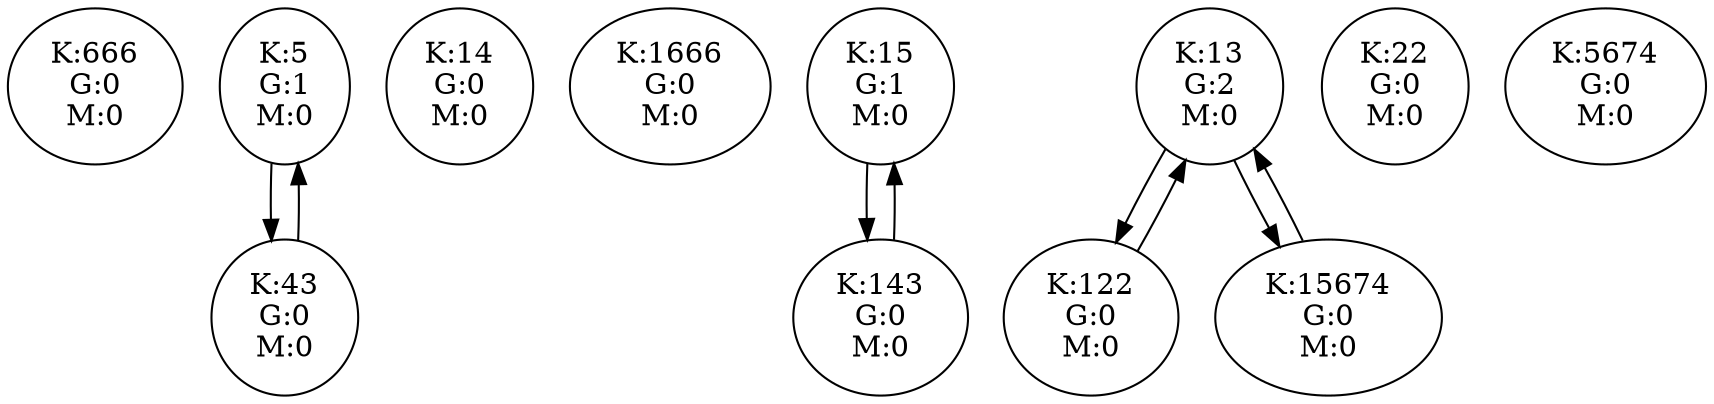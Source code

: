digraph theGraph{
	node666[ label = "K:666\nG:0\nM:0"];
	node5[ label = "K:5\nG:1\nM:0"];
	node14[ label = "K:14\nG:0\nM:0"];
	node1666[ label = "K:1666\nG:0\nM:0"];
	node15[ label = "K:15\nG:1\nM:0"];
	node13[ label = "K:13\nG:2\nM:0"];
	node22[ label = "K:22\nG:0\nM:0"];
	node5674[ label = "K:5674\nG:0\nM:0"];
	node43[ label = "K:43\nG:0\nM:0"];
	node143[ label = "K:143\nG:0\nM:0"];
	node122[ label = "K:122\nG:0\nM:0"];
	node15674[ label = "K:15674\nG:0\nM:0"];
	node5->node43
	node43->node5
	node15->node143
	node143->node15
	node13->node122
	node122->node13
	node13->node15674
	node15674->node13
}

